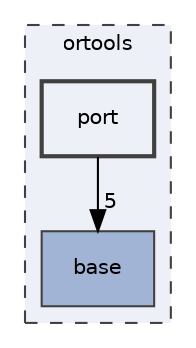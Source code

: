 digraph "port"
{
 // LATEX_PDF_SIZE
  edge [fontname="Helvetica",fontsize="10",labelfontname="Helvetica",labelfontsize="10"];
  node [fontname="Helvetica",fontsize="10",shape=record];
  compound=true
  subgraph clusterdir_a7cc1eeded8f693d0da6c729bc88c45a {
    graph [ bgcolor="#edf0f7", pencolor="grey25", style="filled,dashed,", label="ortools", fontname="Helvetica", fontsize="10", URL="dir_a7cc1eeded8f693d0da6c729bc88c45a.html"]
  dir_8f9dc966244f4c6e9b2fa0dee1e4ef1a [shape=box, label="base", style="filled,", fillcolor="#a2b4d6", color="grey25", URL="dir_8f9dc966244f4c6e9b2fa0dee1e4ef1a.html"];
  dir_1d809996d73818785b8e0bc2ff6c7fae [shape=box, label="port", style="filled,bold,", fillcolor="#edf0f7", color="grey25", URL="dir_1d809996d73818785b8e0bc2ff6c7fae.html"];
  }
  dir_1d809996d73818785b8e0bc2ff6c7fae->dir_8f9dc966244f4c6e9b2fa0dee1e4ef1a [headlabel="5", labeldistance=1.5 headhref="dir_000030_000002.html"];
}
